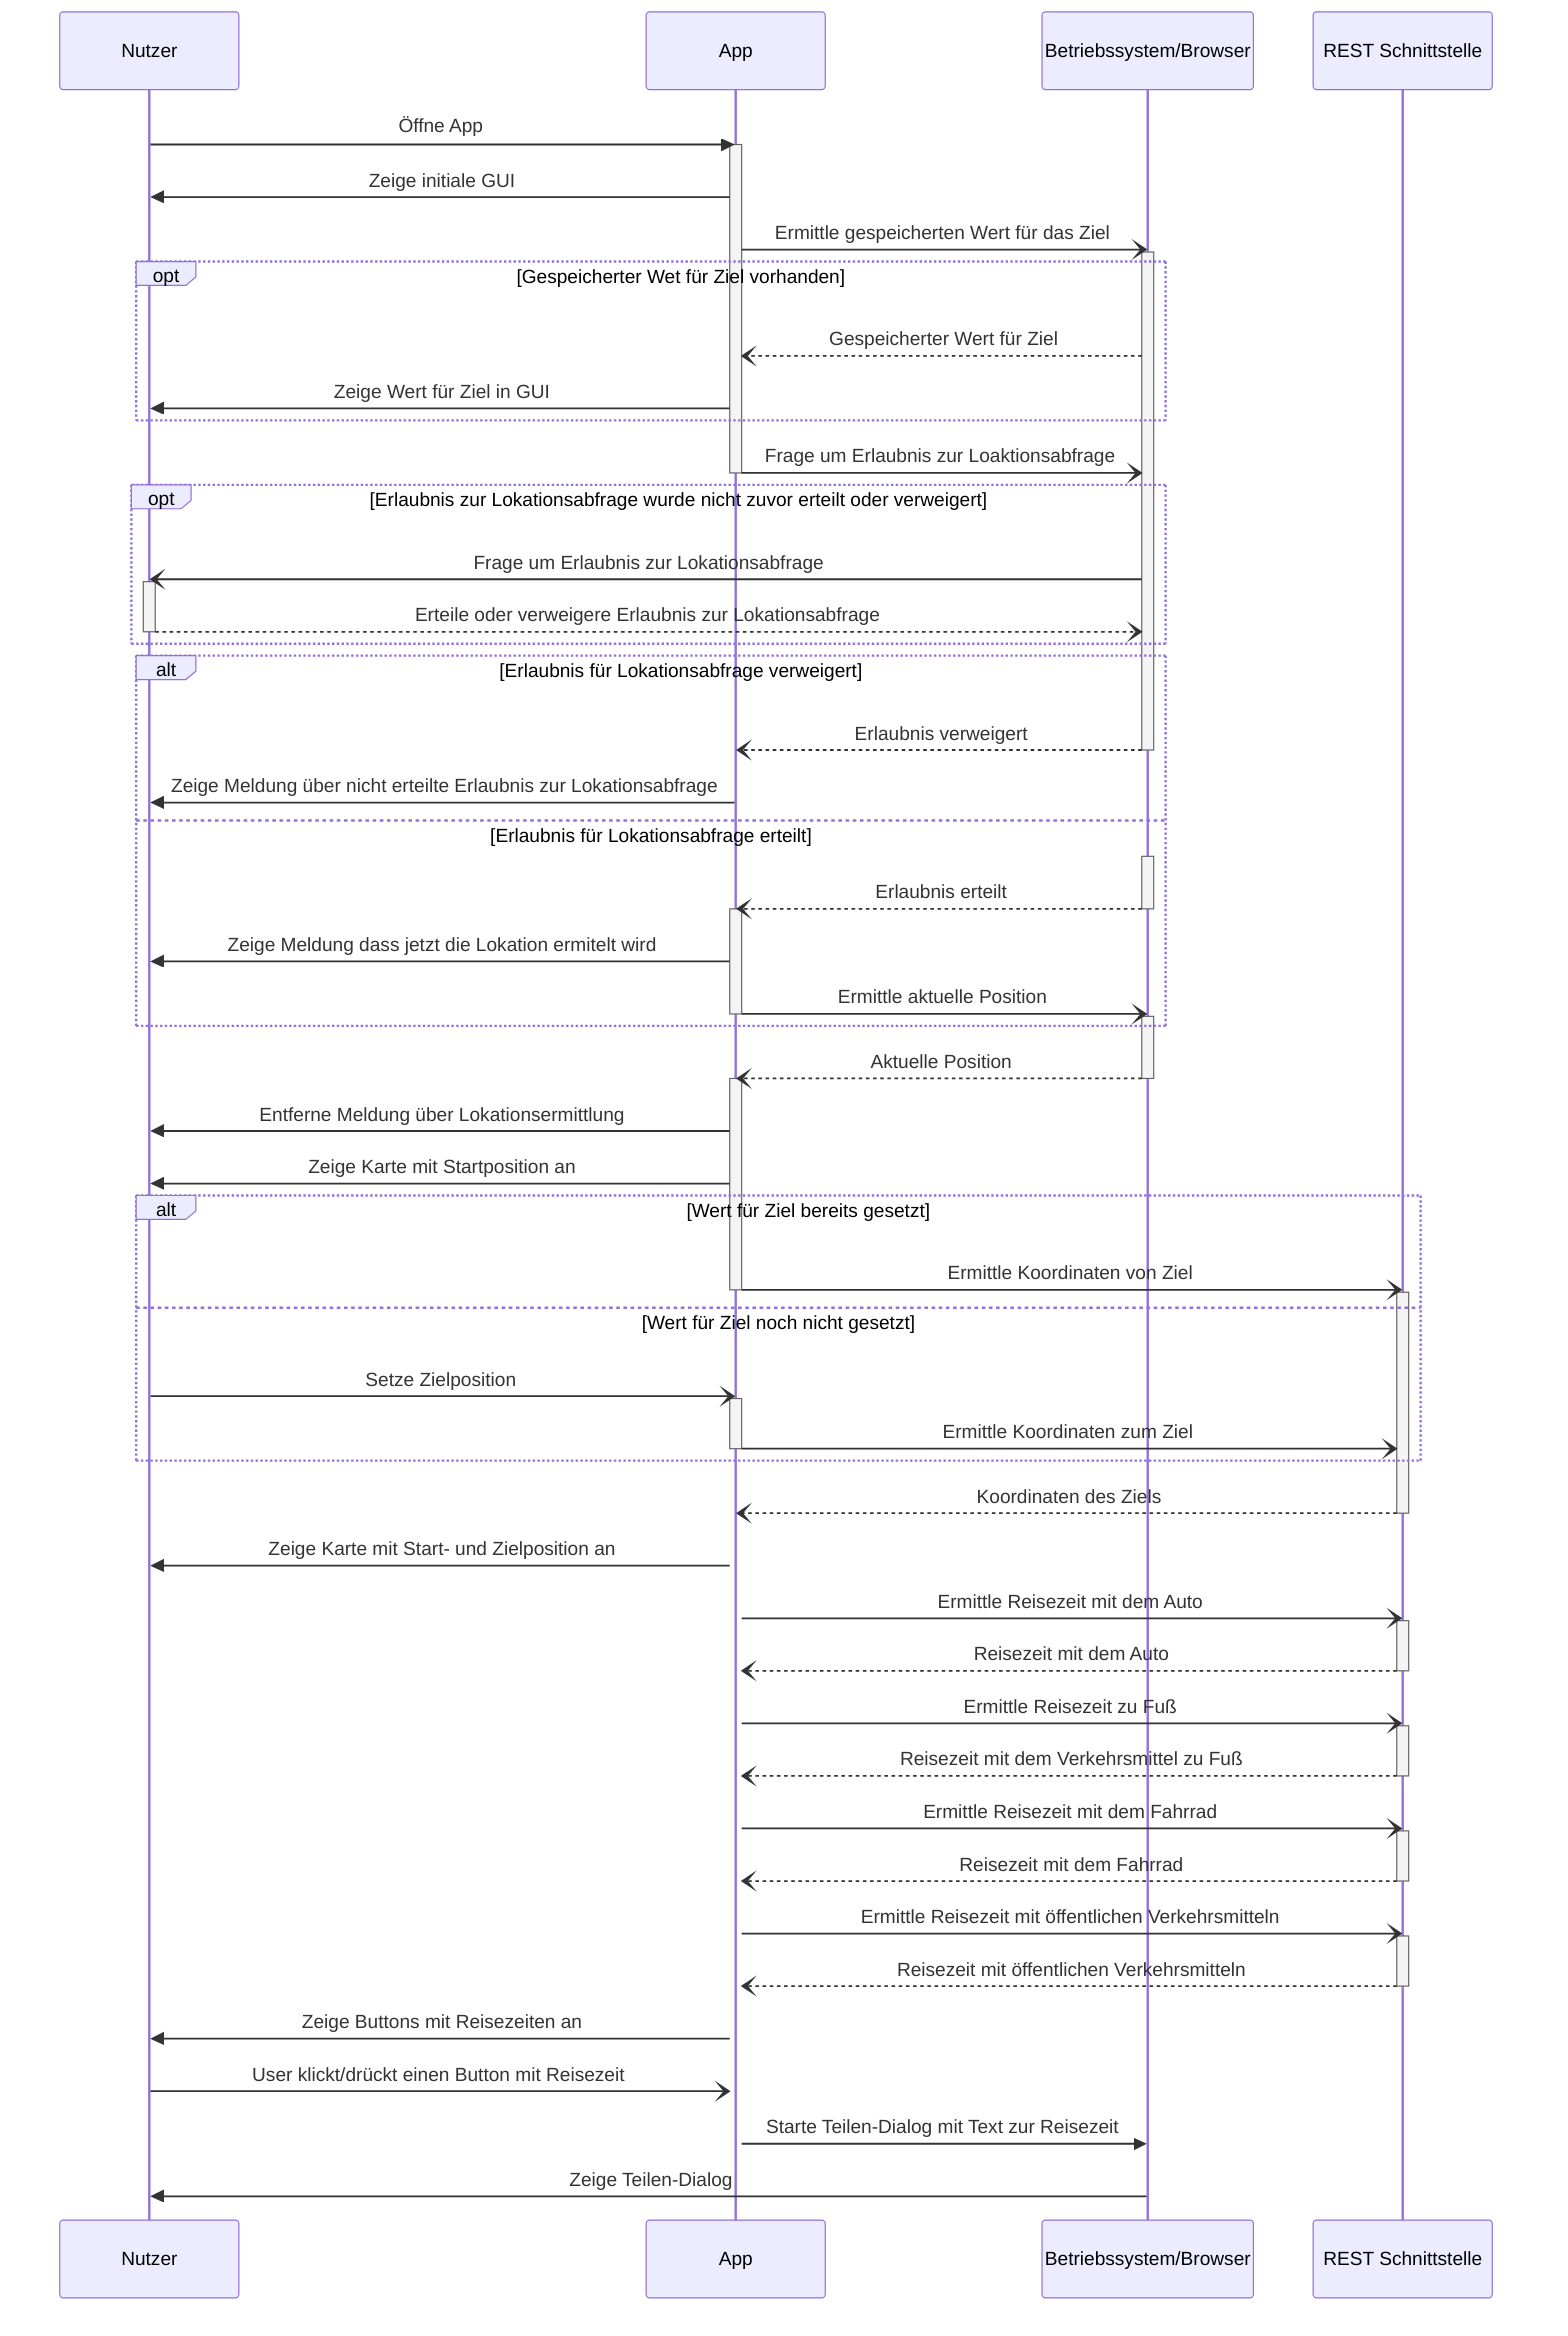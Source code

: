 sequenceDiagram
    participant N as Nutzer
    participant A as App
    participant B as Betriebssystem/Browser
    participant W as REST Schnittstelle
    N->>A:Öffne App
    activate A
    A->>N:Zeige initiale GUI
    A-)B:Ermittle gespeicherten Wert für das Ziel
    activate B
    opt Gespeicherter Wet für Ziel vorhanden
        B--)A:Gespeicherter Wert für Ziel
        A->>N:Zeige Wert für Ziel in GUI
    end
    A-)B:Frage um Erlaubnis zur Loaktionsabfrage
    deactivate A
    opt Erlaubnis zur Lokationsabfrage wurde nicht zuvor erteilt oder verweigert
        B-)N:Frage um Erlaubnis zur Lokationsabfrage
        activate N
        N--)B:Erteile oder verweigere Erlaubnis zur Lokationsabfrage
        deactivate N
    end
    alt Erlaubnis für Lokationsabfrage verweigert
        B--)A:Erlaubnis verweigert
        deactivate B
        A->>N:Zeige Meldung über nicht erteilte Erlaubnis zur Lokationsabfrage 
    else Erlaubnis für Lokationsabfrage erteilt
        activate B
        B--)A:Erlaubnis erteilt
        deactivate B
        activate A
        A->>N:Zeige Meldung dass jetzt die Lokation ermitelt wird
        A-)B:Ermittle aktuelle Position
        deactivate A
        activate B
    end
    B--)A:Aktuelle Position
    deactivate B
    activate A
    A->>N:Entferne Meldung über Lokationsermittlung
    A->>N:Zeige Karte mit Startposition an
    alt Wert für Ziel bereits gesetzt
        A-)W:Ermittle Koordinaten von Ziel
        deactivate A
        activate W
    else Wert für Ziel noch nicht gesetzt 
        N-)A:Setze Zielposition
        activate A
        A-)W:Ermittle Koordinaten zum Ziel
        deactivate A
    end
    W--)A:Koordinaten des Ziels
    deactivate W
    activate A
    A->>N:Zeige Karte mit Start- und Zielposition an
    A-)W:Ermittle Reisezeit mit dem Auto
    activate W
    W--)A:Reisezeit mit dem Auto
    deactivate W
    A-)W:Ermittle Reisezeit zu Fuß
    activate W
    W--)A:Reisezeit mit dem Verkehrsmittel zu Fuß
    deactivate W
    A-)W:Ermittle Reisezeit mit dem Fahrrad
    activate W
    W--)A:Reisezeit mit dem Fahrrad
    deactivate W
    A-)W:Ermittle Reisezeit mit öffentlichen Verkehrsmitteln
    activate W
    W--)A:Reisezeit mit öffentlichen Verkehrsmitteln
    deactivate W
    A->>N:Zeige Buttons mit Reisezeiten an
    N-)A:User klickt/drückt einen Button mit Reisezeit
    A->>B:Starte Teilen-Dialog mit Text zur Reisezeit
    B->>N:Zeige Teilen-Dialog